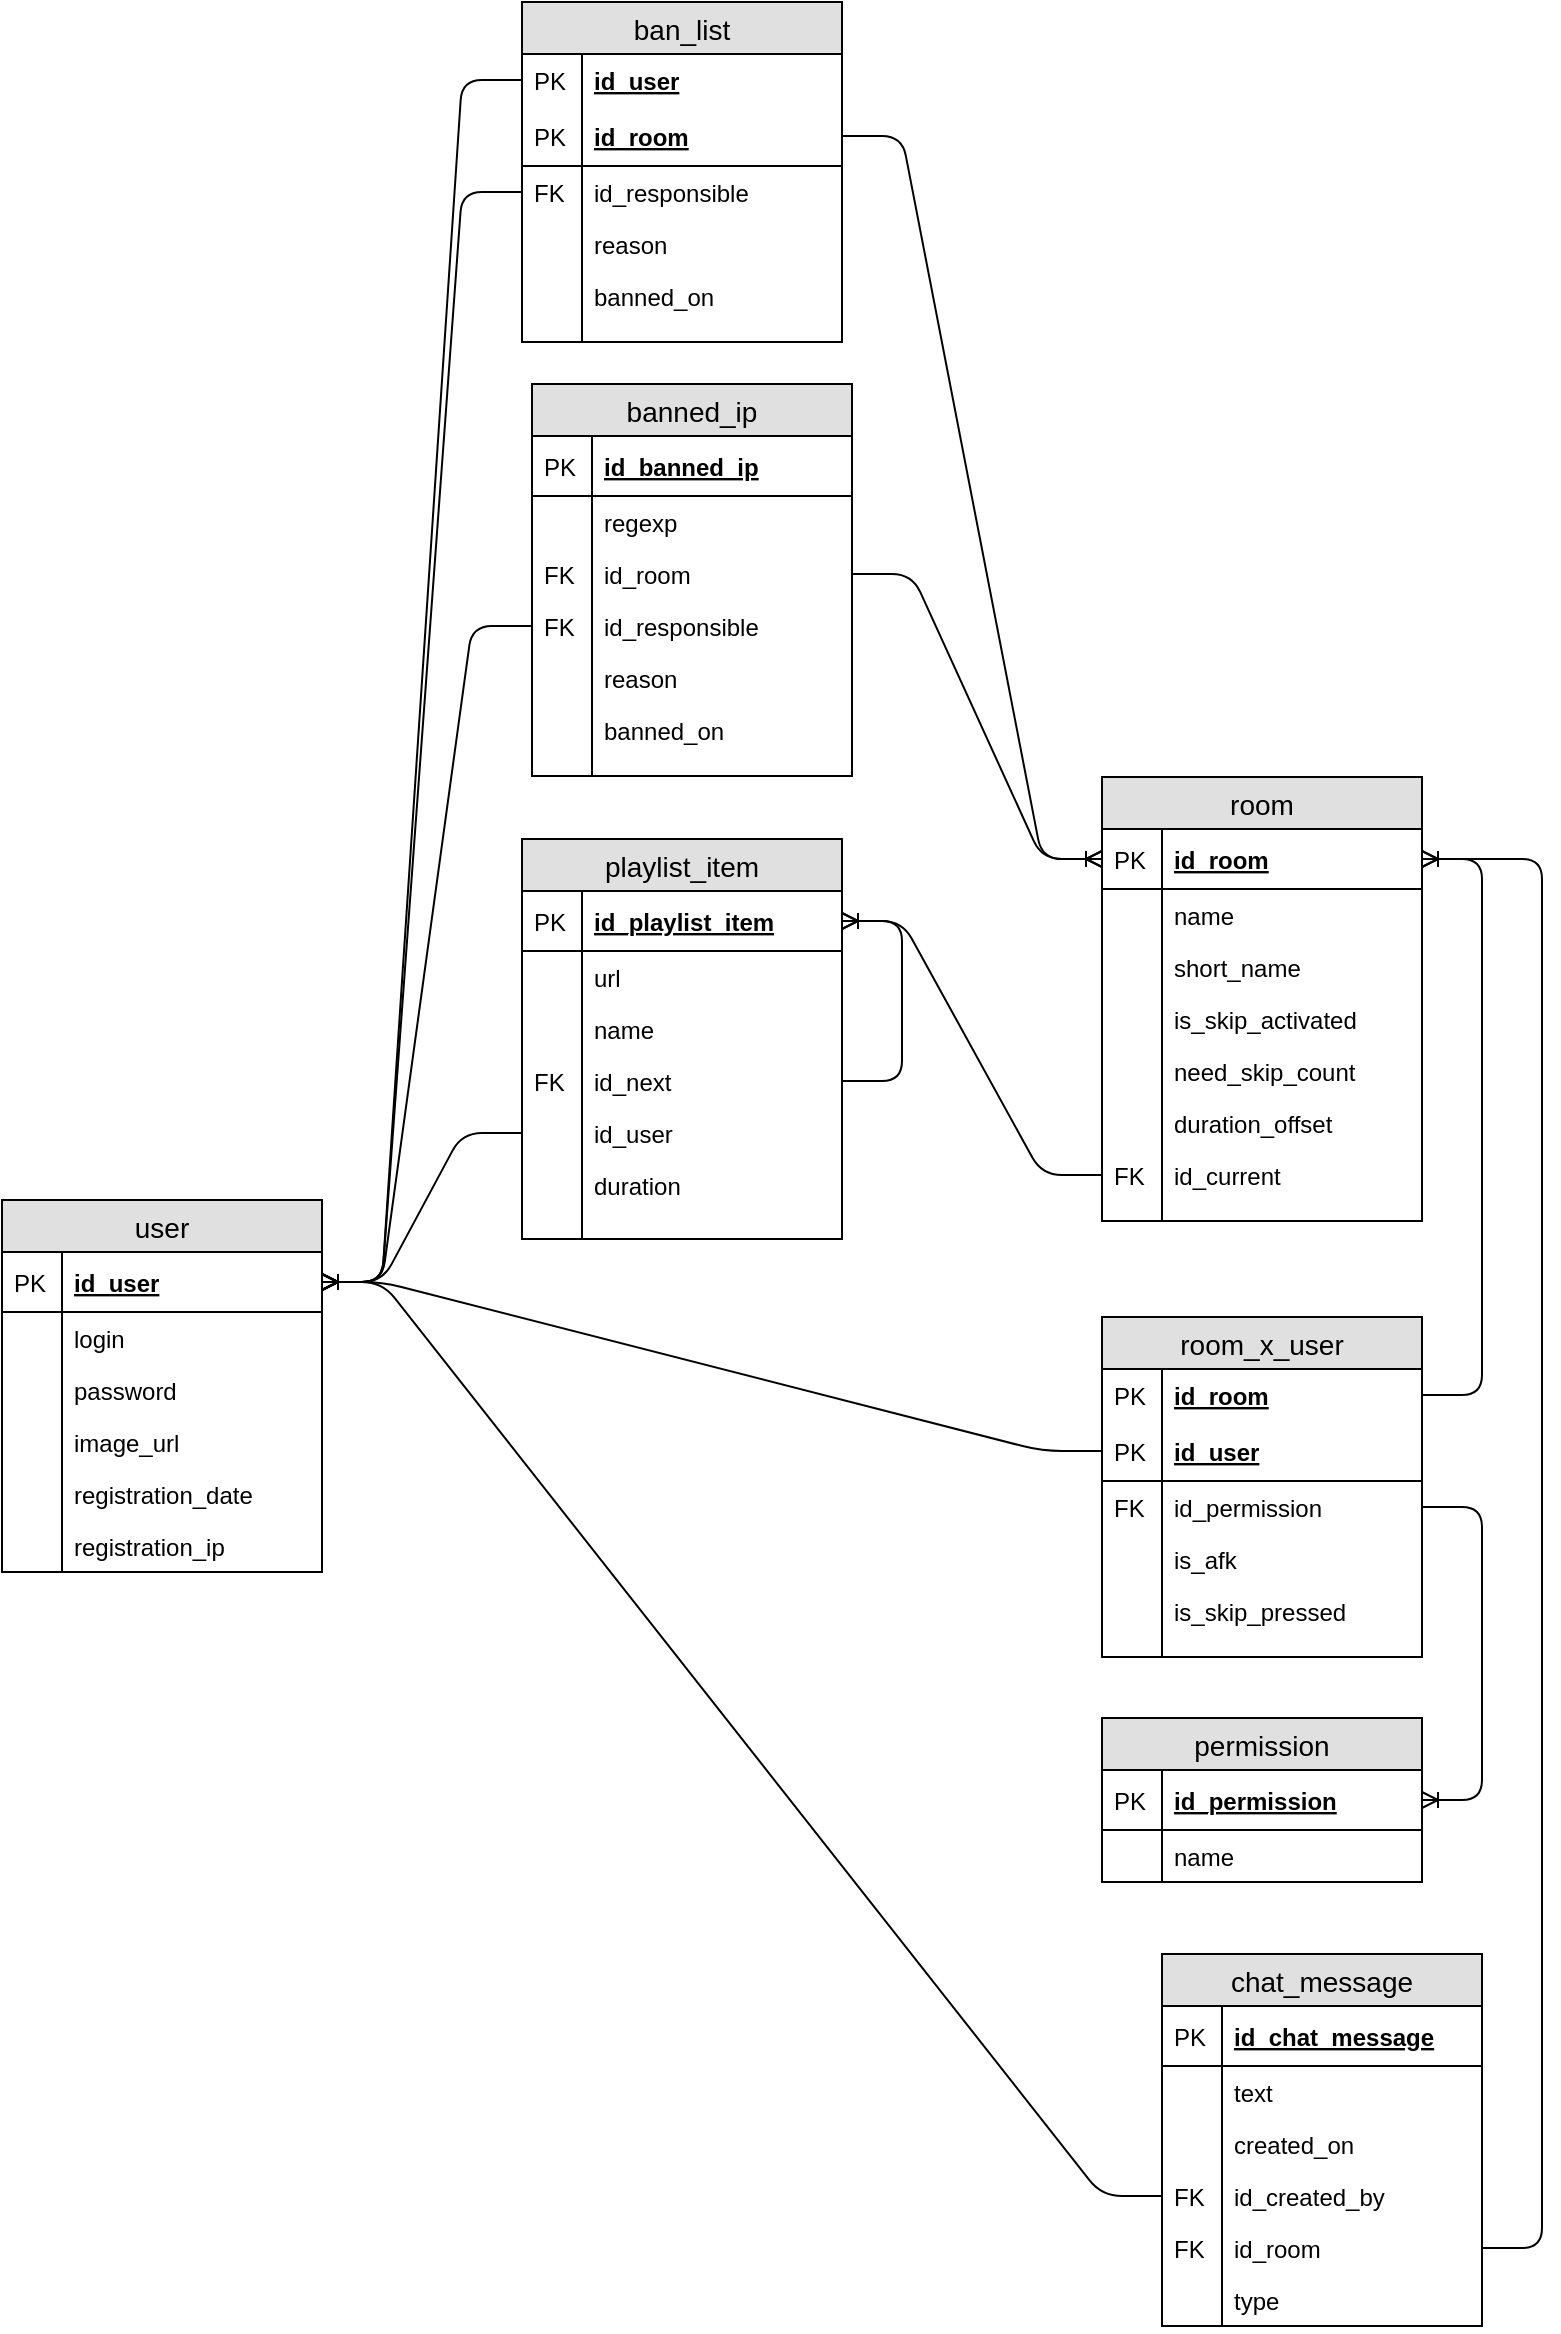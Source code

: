 <mxfile version="12.0.3" type="device" pages="1"><diagram name="Page-1" id="e56a1550-8fbb-45ad-956c-1786394a9013"><mxGraphModel dx="1408" dy="1668" grid="1" gridSize="10" guides="1" tooltips="1" connect="1" arrows="1" fold="1" page="1" pageScale="1" pageWidth="1100" pageHeight="850" background="#ffffff" math="0" shadow="0"><root><mxCell id="0"/><mxCell id="1" parent="0"/><mxCell id="665Sx3Vyiy3ZTeNxXpwn-17" value="user" style="swimlane;fontStyle=0;childLayout=stackLayout;horizontal=1;startSize=26;fillColor=#e0e0e0;horizontalStack=0;resizeParent=1;resizeParentMax=0;resizeLast=0;collapsible=1;marginBottom=0;swimlaneFillColor=#ffffff;align=center;fontSize=14;" vertex="1" parent="1"><mxGeometry x="290" y="263" width="160" height="186" as="geometry"/></mxCell><mxCell id="665Sx3Vyiy3ZTeNxXpwn-18" value="id_user" style="shape=partialRectangle;top=0;left=0;right=0;bottom=1;align=left;verticalAlign=middle;fillColor=none;spacingLeft=34;spacingRight=4;overflow=hidden;rotatable=0;points=[[0,0.5],[1,0.5]];portConstraint=eastwest;dropTarget=0;fontStyle=5;fontSize=12;" vertex="1" parent="665Sx3Vyiy3ZTeNxXpwn-17"><mxGeometry y="26" width="160" height="30" as="geometry"/></mxCell><mxCell id="665Sx3Vyiy3ZTeNxXpwn-19" value="PK" style="shape=partialRectangle;top=0;left=0;bottom=0;fillColor=none;align=left;verticalAlign=middle;spacingLeft=4;spacingRight=4;overflow=hidden;rotatable=0;points=[];portConstraint=eastwest;part=1;fontSize=12;" vertex="1" connectable="0" parent="665Sx3Vyiy3ZTeNxXpwn-18"><mxGeometry width="30" height="30" as="geometry"/></mxCell><mxCell id="665Sx3Vyiy3ZTeNxXpwn-20" value="login" style="shape=partialRectangle;top=0;left=0;right=0;bottom=0;align=left;verticalAlign=top;fillColor=none;spacingLeft=34;spacingRight=4;overflow=hidden;rotatable=0;points=[[0,0.5],[1,0.5]];portConstraint=eastwest;dropTarget=0;fontSize=12;" vertex="1" parent="665Sx3Vyiy3ZTeNxXpwn-17"><mxGeometry y="56" width="160" height="26" as="geometry"/></mxCell><mxCell id="665Sx3Vyiy3ZTeNxXpwn-21" value="" style="shape=partialRectangle;top=0;left=0;bottom=0;fillColor=none;align=left;verticalAlign=top;spacingLeft=4;spacingRight=4;overflow=hidden;rotatable=0;points=[];portConstraint=eastwest;part=1;fontSize=12;" vertex="1" connectable="0" parent="665Sx3Vyiy3ZTeNxXpwn-20"><mxGeometry width="30" height="26" as="geometry"/></mxCell><mxCell id="665Sx3Vyiy3ZTeNxXpwn-22" value="password" style="shape=partialRectangle;top=0;left=0;right=0;bottom=0;align=left;verticalAlign=top;fillColor=none;spacingLeft=34;spacingRight=4;overflow=hidden;rotatable=0;points=[[0,0.5],[1,0.5]];portConstraint=eastwest;dropTarget=0;fontSize=12;" vertex="1" parent="665Sx3Vyiy3ZTeNxXpwn-17"><mxGeometry y="82" width="160" height="26" as="geometry"/></mxCell><mxCell id="665Sx3Vyiy3ZTeNxXpwn-23" value="" style="shape=partialRectangle;top=0;left=0;bottom=0;fillColor=none;align=left;verticalAlign=top;spacingLeft=4;spacingRight=4;overflow=hidden;rotatable=0;points=[];portConstraint=eastwest;part=1;fontSize=12;" vertex="1" connectable="0" parent="665Sx3Vyiy3ZTeNxXpwn-22"><mxGeometry width="30" height="26" as="geometry"/></mxCell><mxCell id="665Sx3Vyiy3ZTeNxXpwn-24" value="image_url" style="shape=partialRectangle;top=0;left=0;right=0;bottom=0;align=left;verticalAlign=top;fillColor=none;spacingLeft=34;spacingRight=4;overflow=hidden;rotatable=0;points=[[0,0.5],[1,0.5]];portConstraint=eastwest;dropTarget=0;fontSize=12;" vertex="1" parent="665Sx3Vyiy3ZTeNxXpwn-17"><mxGeometry y="108" width="160" height="26" as="geometry"/></mxCell><mxCell id="665Sx3Vyiy3ZTeNxXpwn-25" value="" style="shape=partialRectangle;top=0;left=0;bottom=0;fillColor=none;align=left;verticalAlign=top;spacingLeft=4;spacingRight=4;overflow=hidden;rotatable=0;points=[];portConstraint=eastwest;part=1;fontSize=12;" vertex="1" connectable="0" parent="665Sx3Vyiy3ZTeNxXpwn-24"><mxGeometry width="30" height="26" as="geometry"/></mxCell><mxCell id="665Sx3Vyiy3ZTeNxXpwn-26" value="registration_date" style="shape=partialRectangle;top=0;left=0;right=0;bottom=0;align=left;verticalAlign=top;fillColor=none;spacingLeft=34;spacingRight=4;overflow=hidden;rotatable=0;points=[[0,0.5],[1,0.5]];portConstraint=eastwest;dropTarget=0;fontSize=12;" vertex="1" parent="665Sx3Vyiy3ZTeNxXpwn-17"><mxGeometry y="134" width="160" height="26" as="geometry"/></mxCell><mxCell id="665Sx3Vyiy3ZTeNxXpwn-27" value="" style="shape=partialRectangle;top=0;left=0;bottom=0;fillColor=none;align=left;verticalAlign=top;spacingLeft=4;spacingRight=4;overflow=hidden;rotatable=0;points=[];portConstraint=eastwest;part=1;fontSize=12;" vertex="1" connectable="0" parent="665Sx3Vyiy3ZTeNxXpwn-26"><mxGeometry width="30" height="26" as="geometry"/></mxCell><mxCell id="665Sx3Vyiy3ZTeNxXpwn-39" value="registration_ip" style="shape=partialRectangle;top=0;left=0;right=0;bottom=0;align=left;verticalAlign=top;fillColor=none;spacingLeft=34;spacingRight=4;overflow=hidden;rotatable=0;points=[[0,0.5],[1,0.5]];portConstraint=eastwest;dropTarget=0;fontSize=12;" vertex="1" parent="665Sx3Vyiy3ZTeNxXpwn-17"><mxGeometry y="160" width="160" height="26" as="geometry"/></mxCell><mxCell id="665Sx3Vyiy3ZTeNxXpwn-40" value="" style="shape=partialRectangle;top=0;left=0;bottom=0;fillColor=none;align=left;verticalAlign=top;spacingLeft=4;spacingRight=4;overflow=hidden;rotatable=0;points=[];portConstraint=eastwest;part=1;fontSize=12;" vertex="1" connectable="0" parent="665Sx3Vyiy3ZTeNxXpwn-39"><mxGeometry width="30" height="26" as="geometry"/></mxCell><mxCell id="665Sx3Vyiy3ZTeNxXpwn-28" value="permission" style="swimlane;fontStyle=0;childLayout=stackLayout;horizontal=1;startSize=26;fillColor=#e0e0e0;horizontalStack=0;resizeParent=1;resizeParentMax=0;resizeLast=0;collapsible=1;marginBottom=0;swimlaneFillColor=#ffffff;align=center;fontSize=14;" vertex="1" parent="1"><mxGeometry x="840" y="522" width="160" height="82" as="geometry"/></mxCell><mxCell id="665Sx3Vyiy3ZTeNxXpwn-29" value="id_permission" style="shape=partialRectangle;top=0;left=0;right=0;bottom=1;align=left;verticalAlign=middle;fillColor=none;spacingLeft=34;spacingRight=4;overflow=hidden;rotatable=0;points=[[0,0.5],[1,0.5]];portConstraint=eastwest;dropTarget=0;fontStyle=5;fontSize=12;" vertex="1" parent="665Sx3Vyiy3ZTeNxXpwn-28"><mxGeometry y="26" width="160" height="30" as="geometry"/></mxCell><mxCell id="665Sx3Vyiy3ZTeNxXpwn-30" value="PK" style="shape=partialRectangle;top=0;left=0;bottom=0;fillColor=none;align=left;verticalAlign=middle;spacingLeft=4;spacingRight=4;overflow=hidden;rotatable=0;points=[];portConstraint=eastwest;part=1;fontSize=12;" vertex="1" connectable="0" parent="665Sx3Vyiy3ZTeNxXpwn-29"><mxGeometry width="30" height="30" as="geometry"/></mxCell><mxCell id="665Sx3Vyiy3ZTeNxXpwn-31" value="name" style="shape=partialRectangle;top=0;left=0;right=0;bottom=0;align=left;verticalAlign=top;fillColor=none;spacingLeft=34;spacingRight=4;overflow=hidden;rotatable=0;points=[[0,0.5],[1,0.5]];portConstraint=eastwest;dropTarget=0;fontSize=12;" vertex="1" parent="665Sx3Vyiy3ZTeNxXpwn-28"><mxGeometry y="56" width="160" height="26" as="geometry"/></mxCell><mxCell id="665Sx3Vyiy3ZTeNxXpwn-32" value="" style="shape=partialRectangle;top=0;left=0;bottom=0;fillColor=none;align=left;verticalAlign=top;spacingLeft=4;spacingRight=4;overflow=hidden;rotatable=0;points=[];portConstraint=eastwest;part=1;fontSize=12;" vertex="1" connectable="0" parent="665Sx3Vyiy3ZTeNxXpwn-31"><mxGeometry width="30" height="26" as="geometry"/></mxCell><mxCell id="665Sx3Vyiy3ZTeNxXpwn-44" value="room" style="swimlane;fontStyle=0;childLayout=stackLayout;horizontal=1;startSize=26;fillColor=#e0e0e0;horizontalStack=0;resizeParent=1;resizeParentMax=0;resizeLast=0;collapsible=1;marginBottom=0;swimlaneFillColor=#ffffff;align=center;fontSize=14;" vertex="1" parent="1"><mxGeometry x="840" y="51.5" width="160" height="222" as="geometry"/></mxCell><mxCell id="665Sx3Vyiy3ZTeNxXpwn-45" value="id_room" style="shape=partialRectangle;top=0;left=0;right=0;bottom=1;align=left;verticalAlign=middle;fillColor=none;spacingLeft=34;spacingRight=4;overflow=hidden;rotatable=0;points=[[0,0.5],[1,0.5]];portConstraint=eastwest;dropTarget=0;fontStyle=5;fontSize=12;" vertex="1" parent="665Sx3Vyiy3ZTeNxXpwn-44"><mxGeometry y="26" width="160" height="30" as="geometry"/></mxCell><mxCell id="665Sx3Vyiy3ZTeNxXpwn-46" value="PK" style="shape=partialRectangle;top=0;left=0;bottom=0;fillColor=none;align=left;verticalAlign=middle;spacingLeft=4;spacingRight=4;overflow=hidden;rotatable=0;points=[];portConstraint=eastwest;part=1;fontSize=12;" vertex="1" connectable="0" parent="665Sx3Vyiy3ZTeNxXpwn-45"><mxGeometry width="30" height="30" as="geometry"/></mxCell><mxCell id="665Sx3Vyiy3ZTeNxXpwn-47" value="name" style="shape=partialRectangle;top=0;left=0;right=0;bottom=0;align=left;verticalAlign=top;fillColor=none;spacingLeft=34;spacingRight=4;overflow=hidden;rotatable=0;points=[[0,0.5],[1,0.5]];portConstraint=eastwest;dropTarget=0;fontSize=12;" vertex="1" parent="665Sx3Vyiy3ZTeNxXpwn-44"><mxGeometry y="56" width="160" height="26" as="geometry"/></mxCell><mxCell id="665Sx3Vyiy3ZTeNxXpwn-48" value="" style="shape=partialRectangle;top=0;left=0;bottom=0;fillColor=none;align=left;verticalAlign=top;spacingLeft=4;spacingRight=4;overflow=hidden;rotatable=0;points=[];portConstraint=eastwest;part=1;fontSize=12;" vertex="1" connectable="0" parent="665Sx3Vyiy3ZTeNxXpwn-47"><mxGeometry width="30" height="26" as="geometry"/></mxCell><mxCell id="665Sx3Vyiy3ZTeNxXpwn-49" value="short_name" style="shape=partialRectangle;top=0;left=0;right=0;bottom=0;align=left;verticalAlign=top;fillColor=none;spacingLeft=34;spacingRight=4;overflow=hidden;rotatable=0;points=[[0,0.5],[1,0.5]];portConstraint=eastwest;dropTarget=0;fontSize=12;" vertex="1" parent="665Sx3Vyiy3ZTeNxXpwn-44"><mxGeometry y="82" width="160" height="26" as="geometry"/></mxCell><mxCell id="665Sx3Vyiy3ZTeNxXpwn-50" value="" style="shape=partialRectangle;top=0;left=0;bottom=0;fillColor=none;align=left;verticalAlign=top;spacingLeft=4;spacingRight=4;overflow=hidden;rotatable=0;points=[];portConstraint=eastwest;part=1;fontSize=12;" vertex="1" connectable="0" parent="665Sx3Vyiy3ZTeNxXpwn-49"><mxGeometry width="30" height="26" as="geometry"/></mxCell><mxCell id="665Sx3Vyiy3ZTeNxXpwn-51" value="is_skip_activated" style="shape=partialRectangle;top=0;left=0;right=0;bottom=0;align=left;verticalAlign=top;fillColor=none;spacingLeft=34;spacingRight=4;overflow=hidden;rotatable=0;points=[[0,0.5],[1,0.5]];portConstraint=eastwest;dropTarget=0;fontSize=12;" vertex="1" parent="665Sx3Vyiy3ZTeNxXpwn-44"><mxGeometry y="108" width="160" height="26" as="geometry"/></mxCell><mxCell id="665Sx3Vyiy3ZTeNxXpwn-52" value="" style="shape=partialRectangle;top=0;left=0;bottom=0;fillColor=none;align=left;verticalAlign=top;spacingLeft=4;spacingRight=4;overflow=hidden;rotatable=0;points=[];portConstraint=eastwest;part=1;fontSize=12;" vertex="1" connectable="0" parent="665Sx3Vyiy3ZTeNxXpwn-51"><mxGeometry width="30" height="26" as="geometry"/></mxCell><mxCell id="665Sx3Vyiy3ZTeNxXpwn-68" value="need_skip_count" style="shape=partialRectangle;top=0;left=0;right=0;bottom=0;align=left;verticalAlign=top;fillColor=none;spacingLeft=34;spacingRight=4;overflow=hidden;rotatable=0;points=[[0,0.5],[1,0.5]];portConstraint=eastwest;dropTarget=0;fontSize=12;" vertex="1" parent="665Sx3Vyiy3ZTeNxXpwn-44"><mxGeometry y="134" width="160" height="26" as="geometry"/></mxCell><mxCell id="665Sx3Vyiy3ZTeNxXpwn-69" value="" style="shape=partialRectangle;top=0;left=0;bottom=0;fillColor=none;align=left;verticalAlign=top;spacingLeft=4;spacingRight=4;overflow=hidden;rotatable=0;points=[];portConstraint=eastwest;part=1;fontSize=12;" vertex="1" connectable="0" parent="665Sx3Vyiy3ZTeNxXpwn-68"><mxGeometry width="30" height="26" as="geometry"/></mxCell><mxCell id="665Sx3Vyiy3ZTeNxXpwn-76" value="duration_offset" style="shape=partialRectangle;top=0;left=0;right=0;bottom=0;align=left;verticalAlign=top;fillColor=none;spacingLeft=34;spacingRight=4;overflow=hidden;rotatable=0;points=[[0,0.5],[1,0.5]];portConstraint=eastwest;dropTarget=0;fontSize=12;" vertex="1" parent="665Sx3Vyiy3ZTeNxXpwn-44"><mxGeometry y="160" width="160" height="26" as="geometry"/></mxCell><mxCell id="665Sx3Vyiy3ZTeNxXpwn-77" value="" style="shape=partialRectangle;top=0;left=0;bottom=0;fillColor=none;align=left;verticalAlign=top;spacingLeft=4;spacingRight=4;overflow=hidden;rotatable=0;points=[];portConstraint=eastwest;part=1;fontSize=12;" vertex="1" connectable="0" parent="665Sx3Vyiy3ZTeNxXpwn-76"><mxGeometry width="30" height="26" as="geometry"/></mxCell><mxCell id="665Sx3Vyiy3ZTeNxXpwn-71" value="id_current" style="shape=partialRectangle;top=0;left=0;right=0;bottom=0;align=left;verticalAlign=top;fillColor=none;spacingLeft=34;spacingRight=4;overflow=hidden;rotatable=0;points=[[0,0.5],[1,0.5]];portConstraint=eastwest;dropTarget=0;fontSize=12;" vertex="1" parent="665Sx3Vyiy3ZTeNxXpwn-44"><mxGeometry y="186" width="160" height="26" as="geometry"/></mxCell><mxCell id="665Sx3Vyiy3ZTeNxXpwn-72" value="FK" style="shape=partialRectangle;top=0;left=0;bottom=0;fillColor=none;align=left;verticalAlign=top;spacingLeft=4;spacingRight=4;overflow=hidden;rotatable=0;points=[];portConstraint=eastwest;part=1;fontSize=12;" vertex="1" connectable="0" parent="665Sx3Vyiy3ZTeNxXpwn-71"><mxGeometry width="30" height="26" as="geometry"/></mxCell><mxCell id="665Sx3Vyiy3ZTeNxXpwn-53" value="" style="shape=partialRectangle;top=0;left=0;right=0;bottom=0;align=left;verticalAlign=top;fillColor=none;spacingLeft=34;spacingRight=4;overflow=hidden;rotatable=0;points=[[0,0.5],[1,0.5]];portConstraint=eastwest;dropTarget=0;fontSize=12;" vertex="1" parent="665Sx3Vyiy3ZTeNxXpwn-44"><mxGeometry y="212" width="160" height="10" as="geometry"/></mxCell><mxCell id="665Sx3Vyiy3ZTeNxXpwn-54" value="" style="shape=partialRectangle;top=0;left=0;bottom=0;fillColor=none;align=left;verticalAlign=top;spacingLeft=4;spacingRight=4;overflow=hidden;rotatable=0;points=[];portConstraint=eastwest;part=1;fontSize=12;" vertex="1" connectable="0" parent="665Sx3Vyiy3ZTeNxXpwn-53"><mxGeometry width="30" height="10" as="geometry"/></mxCell><mxCell id="665Sx3Vyiy3ZTeNxXpwn-55" value="playlist_item" style="swimlane;fontStyle=0;childLayout=stackLayout;horizontal=1;startSize=26;fillColor=#e0e0e0;horizontalStack=0;resizeParent=1;resizeParentMax=0;resizeLast=0;collapsible=1;marginBottom=0;swimlaneFillColor=#ffffff;align=center;fontSize=14;" vertex="1" parent="1"><mxGeometry x="550" y="82.5" width="160" height="200" as="geometry"/></mxCell><mxCell id="665Sx3Vyiy3ZTeNxXpwn-56" value="id_playlist_item" style="shape=partialRectangle;top=0;left=0;right=0;bottom=1;align=left;verticalAlign=middle;fillColor=none;spacingLeft=34;spacingRight=4;overflow=hidden;rotatable=0;points=[[0,0.5],[1,0.5]];portConstraint=eastwest;dropTarget=0;fontStyle=5;fontSize=12;" vertex="1" parent="665Sx3Vyiy3ZTeNxXpwn-55"><mxGeometry y="26" width="160" height="30" as="geometry"/></mxCell><mxCell id="665Sx3Vyiy3ZTeNxXpwn-57" value="PK" style="shape=partialRectangle;top=0;left=0;bottom=0;fillColor=none;align=left;verticalAlign=middle;spacingLeft=4;spacingRight=4;overflow=hidden;rotatable=0;points=[];portConstraint=eastwest;part=1;fontSize=12;" vertex="1" connectable="0" parent="665Sx3Vyiy3ZTeNxXpwn-56"><mxGeometry width="30" height="30" as="geometry"/></mxCell><mxCell id="665Sx3Vyiy3ZTeNxXpwn-60" value="url" style="shape=partialRectangle;top=0;left=0;right=0;bottom=0;align=left;verticalAlign=top;fillColor=none;spacingLeft=34;spacingRight=4;overflow=hidden;rotatable=0;points=[[0,0.5],[1,0.5]];portConstraint=eastwest;dropTarget=0;fontSize=12;" vertex="1" parent="665Sx3Vyiy3ZTeNxXpwn-55"><mxGeometry y="56" width="160" height="26" as="geometry"/></mxCell><mxCell id="665Sx3Vyiy3ZTeNxXpwn-61" value="" style="shape=partialRectangle;top=0;left=0;bottom=0;fillColor=none;align=left;verticalAlign=top;spacingLeft=4;spacingRight=4;overflow=hidden;rotatable=0;points=[];portConstraint=eastwest;part=1;fontSize=12;" vertex="1" connectable="0" parent="665Sx3Vyiy3ZTeNxXpwn-60"><mxGeometry width="30" height="26" as="geometry"/></mxCell><mxCell id="665Sx3Vyiy3ZTeNxXpwn-58" value="name" style="shape=partialRectangle;top=0;left=0;right=0;bottom=0;align=left;verticalAlign=top;fillColor=none;spacingLeft=34;spacingRight=4;overflow=hidden;rotatable=0;points=[[0,0.5],[1,0.5]];portConstraint=eastwest;dropTarget=0;fontSize=12;" vertex="1" parent="665Sx3Vyiy3ZTeNxXpwn-55"><mxGeometry y="82" width="160" height="26" as="geometry"/></mxCell><mxCell id="665Sx3Vyiy3ZTeNxXpwn-59" value="" style="shape=partialRectangle;top=0;left=0;bottom=0;fillColor=none;align=left;verticalAlign=top;spacingLeft=4;spacingRight=4;overflow=hidden;rotatable=0;points=[];portConstraint=eastwest;part=1;fontSize=12;" vertex="1" connectable="0" parent="665Sx3Vyiy3ZTeNxXpwn-58"><mxGeometry width="30" height="26" as="geometry"/></mxCell><mxCell id="665Sx3Vyiy3ZTeNxXpwn-62" value="id_next" style="shape=partialRectangle;top=0;left=0;right=0;bottom=0;align=left;verticalAlign=top;fillColor=none;spacingLeft=34;spacingRight=4;overflow=hidden;rotatable=0;points=[[0,0.5],[1,0.5]];portConstraint=eastwest;dropTarget=0;fontSize=12;" vertex="1" parent="665Sx3Vyiy3ZTeNxXpwn-55"><mxGeometry y="108" width="160" height="26" as="geometry"/></mxCell><mxCell id="665Sx3Vyiy3ZTeNxXpwn-63" value="FK" style="shape=partialRectangle;top=0;left=0;bottom=0;fillColor=none;align=left;verticalAlign=top;spacingLeft=4;spacingRight=4;overflow=hidden;rotatable=0;points=[];portConstraint=eastwest;part=1;fontSize=12;" vertex="1" connectable="0" parent="665Sx3Vyiy3ZTeNxXpwn-62"><mxGeometry width="30" height="26" as="geometry"/></mxCell><mxCell id="665Sx3Vyiy3ZTeNxXpwn-107" value="id_user" style="shape=partialRectangle;top=0;left=0;right=0;bottom=0;align=left;verticalAlign=top;fillColor=none;spacingLeft=34;spacingRight=4;overflow=hidden;rotatable=0;points=[[0,0.5],[1,0.5]];portConstraint=eastwest;dropTarget=0;fontSize=12;" vertex="1" parent="665Sx3Vyiy3ZTeNxXpwn-55"><mxGeometry y="134" width="160" height="26" as="geometry"/></mxCell><mxCell id="665Sx3Vyiy3ZTeNxXpwn-108" value="" style="shape=partialRectangle;top=0;left=0;bottom=0;fillColor=none;align=left;verticalAlign=top;spacingLeft=4;spacingRight=4;overflow=hidden;rotatable=0;points=[];portConstraint=eastwest;part=1;fontSize=12;" vertex="1" connectable="0" parent="665Sx3Vyiy3ZTeNxXpwn-107"><mxGeometry width="30" height="26" as="geometry"/></mxCell><mxCell id="665Sx3Vyiy3ZTeNxXpwn-74" value="duration" style="shape=partialRectangle;top=0;left=0;right=0;bottom=0;align=left;verticalAlign=top;fillColor=none;spacingLeft=34;spacingRight=4;overflow=hidden;rotatable=0;points=[[0,0.5],[1,0.5]];portConstraint=eastwest;dropTarget=0;fontSize=12;" vertex="1" parent="665Sx3Vyiy3ZTeNxXpwn-55"><mxGeometry y="160" width="160" height="30" as="geometry"/></mxCell><mxCell id="665Sx3Vyiy3ZTeNxXpwn-75" value="" style="shape=partialRectangle;top=0;left=0;bottom=0;fillColor=none;align=left;verticalAlign=top;spacingLeft=4;spacingRight=4;overflow=hidden;rotatable=0;points=[];portConstraint=eastwest;part=1;fontSize=12;" vertex="1" connectable="0" parent="665Sx3Vyiy3ZTeNxXpwn-74"><mxGeometry width="30" height="30" as="geometry"/></mxCell><mxCell id="665Sx3Vyiy3ZTeNxXpwn-64" value="" style="shape=partialRectangle;top=0;left=0;right=0;bottom=0;align=left;verticalAlign=top;fillColor=none;spacingLeft=34;spacingRight=4;overflow=hidden;rotatable=0;points=[[0,0.5],[1,0.5]];portConstraint=eastwest;dropTarget=0;fontSize=12;" vertex="1" parent="665Sx3Vyiy3ZTeNxXpwn-55"><mxGeometry y="190" width="160" height="10" as="geometry"/></mxCell><mxCell id="665Sx3Vyiy3ZTeNxXpwn-65" value="" style="shape=partialRectangle;top=0;left=0;bottom=0;fillColor=none;align=left;verticalAlign=top;spacingLeft=4;spacingRight=4;overflow=hidden;rotatable=0;points=[];portConstraint=eastwest;part=1;fontSize=12;" vertex="1" connectable="0" parent="665Sx3Vyiy3ZTeNxXpwn-64"><mxGeometry width="30" height="10" as="geometry"/></mxCell><mxCell id="665Sx3Vyiy3ZTeNxXpwn-70" value="" style="edgeStyle=entityRelationEdgeStyle;fontSize=12;html=1;endArrow=ERoneToMany;" edge="1" parent="665Sx3Vyiy3ZTeNxXpwn-55" source="665Sx3Vyiy3ZTeNxXpwn-62" target="665Sx3Vyiy3ZTeNxXpwn-56"><mxGeometry width="100" height="100" relative="1" as="geometry"><mxPoint x="-30" y="261" as="sourcePoint"/><mxPoint x="70" y="161" as="targetPoint"/></mxGeometry></mxCell><mxCell id="665Sx3Vyiy3ZTeNxXpwn-73" value="" style="edgeStyle=entityRelationEdgeStyle;fontSize=12;html=1;endArrow=ERoneToMany;" edge="1" parent="1" source="665Sx3Vyiy3ZTeNxXpwn-71" target="665Sx3Vyiy3ZTeNxXpwn-56"><mxGeometry width="100" height="100" relative="1" as="geometry"><mxPoint x="20" y="630" as="sourcePoint"/><mxPoint x="120" y="530" as="targetPoint"/></mxGeometry></mxCell><mxCell id="665Sx3Vyiy3ZTeNxXpwn-78" value="room_x_user" style="swimlane;fontStyle=0;childLayout=stackLayout;horizontal=1;startSize=26;fillColor=#e0e0e0;horizontalStack=0;resizeParent=1;resizeParentMax=0;resizeLast=0;collapsible=1;marginBottom=0;swimlaneFillColor=#ffffff;align=center;fontSize=14;" vertex="1" parent="1"><mxGeometry x="840" y="321.5" width="160" height="170" as="geometry"/></mxCell><mxCell id="665Sx3Vyiy3ZTeNxXpwn-89" value="id_room" style="shape=partialRectangle;top=0;left=0;right=0;bottom=0;align=left;verticalAlign=top;fillColor=none;spacingLeft=34;spacingRight=4;overflow=hidden;rotatable=0;points=[[0,0.5],[1,0.5]];portConstraint=eastwest;dropTarget=0;fontSize=12;fontStyle=5" vertex="1" parent="665Sx3Vyiy3ZTeNxXpwn-78"><mxGeometry y="26" width="160" height="26" as="geometry"/></mxCell><mxCell id="665Sx3Vyiy3ZTeNxXpwn-90" value="PK" style="shape=partialRectangle;top=0;left=0;bottom=0;fillColor=none;align=left;verticalAlign=top;spacingLeft=4;spacingRight=4;overflow=hidden;rotatable=0;points=[];portConstraint=eastwest;part=1;fontSize=12;" vertex="1" connectable="0" parent="665Sx3Vyiy3ZTeNxXpwn-89"><mxGeometry width="30" height="26" as="geometry"/></mxCell><mxCell id="665Sx3Vyiy3ZTeNxXpwn-79" value="id_user" style="shape=partialRectangle;top=0;left=0;right=0;bottom=1;align=left;verticalAlign=middle;fillColor=none;spacingLeft=34;spacingRight=4;overflow=hidden;rotatable=0;points=[[0,0.5],[1,0.5]];portConstraint=eastwest;dropTarget=0;fontStyle=5;fontSize=12;" vertex="1" parent="665Sx3Vyiy3ZTeNxXpwn-78"><mxGeometry y="52" width="160" height="30" as="geometry"/></mxCell><mxCell id="665Sx3Vyiy3ZTeNxXpwn-80" value="PK" style="shape=partialRectangle;top=0;left=0;bottom=0;fillColor=none;align=left;verticalAlign=middle;spacingLeft=4;spacingRight=4;overflow=hidden;rotatable=0;points=[];portConstraint=eastwest;part=1;fontSize=12;" vertex="1" connectable="0" parent="665Sx3Vyiy3ZTeNxXpwn-79"><mxGeometry width="30" height="30" as="geometry"/></mxCell><mxCell id="665Sx3Vyiy3ZTeNxXpwn-81" value="id_permission" style="shape=partialRectangle;top=0;left=0;right=0;bottom=0;align=left;verticalAlign=top;fillColor=none;spacingLeft=34;spacingRight=4;overflow=hidden;rotatable=0;points=[[0,0.5],[1,0.5]];portConstraint=eastwest;dropTarget=0;fontSize=12;" vertex="1" parent="665Sx3Vyiy3ZTeNxXpwn-78"><mxGeometry y="82" width="160" height="26" as="geometry"/></mxCell><mxCell id="665Sx3Vyiy3ZTeNxXpwn-82" value="FK" style="shape=partialRectangle;top=0;left=0;bottom=0;fillColor=none;align=left;verticalAlign=top;spacingLeft=4;spacingRight=4;overflow=hidden;rotatable=0;points=[];portConstraint=eastwest;part=1;fontSize=12;" vertex="1" connectable="0" parent="665Sx3Vyiy3ZTeNxXpwn-81"><mxGeometry width="30" height="26" as="geometry"/></mxCell><mxCell id="665Sx3Vyiy3ZTeNxXpwn-83" value="is_afk" style="shape=partialRectangle;top=0;left=0;right=0;bottom=0;align=left;verticalAlign=top;fillColor=none;spacingLeft=34;spacingRight=4;overflow=hidden;rotatable=0;points=[[0,0.5],[1,0.5]];portConstraint=eastwest;dropTarget=0;fontSize=12;" vertex="1" parent="665Sx3Vyiy3ZTeNxXpwn-78"><mxGeometry y="108" width="160" height="26" as="geometry"/></mxCell><mxCell id="665Sx3Vyiy3ZTeNxXpwn-84" value="" style="shape=partialRectangle;top=0;left=0;bottom=0;fillColor=none;align=left;verticalAlign=top;spacingLeft=4;spacingRight=4;overflow=hidden;rotatable=0;points=[];portConstraint=eastwest;part=1;fontSize=12;" vertex="1" connectable="0" parent="665Sx3Vyiy3ZTeNxXpwn-83"><mxGeometry width="30" height="26" as="geometry"/></mxCell><mxCell id="665Sx3Vyiy3ZTeNxXpwn-85" value="is_skip_pressed" style="shape=partialRectangle;top=0;left=0;right=0;bottom=0;align=left;verticalAlign=top;fillColor=none;spacingLeft=34;spacingRight=4;overflow=hidden;rotatable=0;points=[[0,0.5],[1,0.5]];portConstraint=eastwest;dropTarget=0;fontSize=12;" vertex="1" parent="665Sx3Vyiy3ZTeNxXpwn-78"><mxGeometry y="134" width="160" height="26" as="geometry"/></mxCell><mxCell id="665Sx3Vyiy3ZTeNxXpwn-86" value="" style="shape=partialRectangle;top=0;left=0;bottom=0;fillColor=none;align=left;verticalAlign=top;spacingLeft=4;spacingRight=4;overflow=hidden;rotatable=0;points=[];portConstraint=eastwest;part=1;fontSize=12;" vertex="1" connectable="0" parent="665Sx3Vyiy3ZTeNxXpwn-85"><mxGeometry width="30" height="26" as="geometry"/></mxCell><mxCell id="665Sx3Vyiy3ZTeNxXpwn-87" value="" style="shape=partialRectangle;top=0;left=0;right=0;bottom=0;align=left;verticalAlign=top;fillColor=none;spacingLeft=34;spacingRight=4;overflow=hidden;rotatable=0;points=[[0,0.5],[1,0.5]];portConstraint=eastwest;dropTarget=0;fontSize=12;" vertex="1" parent="665Sx3Vyiy3ZTeNxXpwn-78"><mxGeometry y="160" width="160" height="10" as="geometry"/></mxCell><mxCell id="665Sx3Vyiy3ZTeNxXpwn-88" value="" style="shape=partialRectangle;top=0;left=0;bottom=0;fillColor=none;align=left;verticalAlign=top;spacingLeft=4;spacingRight=4;overflow=hidden;rotatable=0;points=[];portConstraint=eastwest;part=1;fontSize=12;" vertex="1" connectable="0" parent="665Sx3Vyiy3ZTeNxXpwn-87"><mxGeometry width="30" height="10" as="geometry"/></mxCell><mxCell id="665Sx3Vyiy3ZTeNxXpwn-91" value="" style="edgeStyle=entityRelationEdgeStyle;fontSize=12;html=1;endArrow=ERoneToMany;" edge="1" parent="1" source="665Sx3Vyiy3ZTeNxXpwn-79" target="665Sx3Vyiy3ZTeNxXpwn-18"><mxGeometry width="100" height="100" relative="1" as="geometry"><mxPoint x="70" y="630" as="sourcePoint"/><mxPoint x="170" y="530" as="targetPoint"/></mxGeometry></mxCell><mxCell id="665Sx3Vyiy3ZTeNxXpwn-92" value="" style="edgeStyle=entityRelationEdgeStyle;fontSize=12;html=1;endArrow=ERoneToMany;" edge="1" parent="1" source="665Sx3Vyiy3ZTeNxXpwn-89" target="665Sx3Vyiy3ZTeNxXpwn-45"><mxGeometry width="100" height="100" relative="1" as="geometry"><mxPoint x="70" y="630" as="sourcePoint"/><mxPoint x="540" y="60" as="targetPoint"/></mxGeometry></mxCell><mxCell id="665Sx3Vyiy3ZTeNxXpwn-93" value="" style="edgeStyle=entityRelationEdgeStyle;fontSize=12;html=1;endArrow=ERoneToMany;" edge="1" parent="1" source="665Sx3Vyiy3ZTeNxXpwn-81" target="665Sx3Vyiy3ZTeNxXpwn-29"><mxGeometry width="100" height="100" relative="1" as="geometry"><mxPoint x="30" y="630" as="sourcePoint"/><mxPoint x="130" y="530" as="targetPoint"/></mxGeometry></mxCell><mxCell id="665Sx3Vyiy3ZTeNxXpwn-96" value="banned_ip" style="swimlane;fontStyle=0;childLayout=stackLayout;horizontal=1;startSize=26;fillColor=#e0e0e0;horizontalStack=0;resizeParent=1;resizeParentMax=0;resizeLast=0;collapsible=1;marginBottom=0;swimlaneFillColor=#ffffff;align=center;fontSize=14;" vertex="1" parent="1"><mxGeometry x="555" y="-145" width="160" height="196" as="geometry"/></mxCell><mxCell id="665Sx3Vyiy3ZTeNxXpwn-97" value="id_banned_ip" style="shape=partialRectangle;top=0;left=0;right=0;bottom=1;align=left;verticalAlign=middle;fillColor=none;spacingLeft=34;spacingRight=4;overflow=hidden;rotatable=0;points=[[0,0.5],[1,0.5]];portConstraint=eastwest;dropTarget=0;fontStyle=5;fontSize=12;" vertex="1" parent="665Sx3Vyiy3ZTeNxXpwn-96"><mxGeometry y="26" width="160" height="30" as="geometry"/></mxCell><mxCell id="665Sx3Vyiy3ZTeNxXpwn-98" value="PK" style="shape=partialRectangle;top=0;left=0;bottom=0;fillColor=none;align=left;verticalAlign=middle;spacingLeft=4;spacingRight=4;overflow=hidden;rotatable=0;points=[];portConstraint=eastwest;part=1;fontSize=12;" vertex="1" connectable="0" parent="665Sx3Vyiy3ZTeNxXpwn-97"><mxGeometry width="30" height="30" as="geometry"/></mxCell><mxCell id="665Sx3Vyiy3ZTeNxXpwn-99" value="regexp" style="shape=partialRectangle;top=0;left=0;right=0;bottom=0;align=left;verticalAlign=top;fillColor=none;spacingLeft=34;spacingRight=4;overflow=hidden;rotatable=0;points=[[0,0.5],[1,0.5]];portConstraint=eastwest;dropTarget=0;fontSize=12;" vertex="1" parent="665Sx3Vyiy3ZTeNxXpwn-96"><mxGeometry y="56" width="160" height="26" as="geometry"/></mxCell><mxCell id="665Sx3Vyiy3ZTeNxXpwn-100" value="" style="shape=partialRectangle;top=0;left=0;bottom=0;fillColor=none;align=left;verticalAlign=top;spacingLeft=4;spacingRight=4;overflow=hidden;rotatable=0;points=[];portConstraint=eastwest;part=1;fontSize=12;" vertex="1" connectable="0" parent="665Sx3Vyiy3ZTeNxXpwn-99"><mxGeometry width="30" height="26" as="geometry"/></mxCell><mxCell id="665Sx3Vyiy3ZTeNxXpwn-134" value="id_room" style="shape=partialRectangle;top=0;left=0;right=0;bottom=0;align=left;verticalAlign=top;fillColor=none;spacingLeft=34;spacingRight=4;overflow=hidden;rotatable=0;points=[[0,0.5],[1,0.5]];portConstraint=eastwest;dropTarget=0;fontSize=12;" vertex="1" parent="665Sx3Vyiy3ZTeNxXpwn-96"><mxGeometry y="82" width="160" height="26" as="geometry"/></mxCell><mxCell id="665Sx3Vyiy3ZTeNxXpwn-135" value="FK" style="shape=partialRectangle;top=0;left=0;bottom=0;fillColor=none;align=left;verticalAlign=top;spacingLeft=4;spacingRight=4;overflow=hidden;rotatable=0;points=[];portConstraint=eastwest;part=1;fontSize=12;" vertex="1" connectable="0" parent="665Sx3Vyiy3ZTeNxXpwn-134"><mxGeometry width="30" height="26" as="geometry"/></mxCell><mxCell id="665Sx3Vyiy3ZTeNxXpwn-101" value="id_responsible" style="shape=partialRectangle;top=0;left=0;right=0;bottom=0;align=left;verticalAlign=top;fillColor=none;spacingLeft=34;spacingRight=4;overflow=hidden;rotatable=0;points=[[0,0.5],[1,0.5]];portConstraint=eastwest;dropTarget=0;fontSize=12;" vertex="1" parent="665Sx3Vyiy3ZTeNxXpwn-96"><mxGeometry y="108" width="160" height="26" as="geometry"/></mxCell><mxCell id="665Sx3Vyiy3ZTeNxXpwn-102" value="FK" style="shape=partialRectangle;top=0;left=0;bottom=0;fillColor=none;align=left;verticalAlign=top;spacingLeft=4;spacingRight=4;overflow=hidden;rotatable=0;points=[];portConstraint=eastwest;part=1;fontSize=12;" vertex="1" connectable="0" parent="665Sx3Vyiy3ZTeNxXpwn-101"><mxGeometry width="30" height="26" as="geometry"/></mxCell><mxCell id="665Sx3Vyiy3ZTeNxXpwn-152" value="reason" style="shape=partialRectangle;top=0;left=0;right=0;bottom=0;align=left;verticalAlign=top;fillColor=none;spacingLeft=34;spacingRight=4;overflow=hidden;rotatable=0;points=[[0,0.5],[1,0.5]];portConstraint=eastwest;dropTarget=0;fontSize=12;" vertex="1" parent="665Sx3Vyiy3ZTeNxXpwn-96"><mxGeometry y="134" width="160" height="26" as="geometry"/></mxCell><mxCell id="665Sx3Vyiy3ZTeNxXpwn-153" value="" style="shape=partialRectangle;top=0;left=0;bottom=0;fillColor=none;align=left;verticalAlign=top;spacingLeft=4;spacingRight=4;overflow=hidden;rotatable=0;points=[];portConstraint=eastwest;part=1;fontSize=12;" vertex="1" connectable="0" parent="665Sx3Vyiy3ZTeNxXpwn-152"><mxGeometry width="30" height="26" as="geometry"/></mxCell><mxCell id="665Sx3Vyiy3ZTeNxXpwn-103" value="banned_on" style="shape=partialRectangle;top=0;left=0;right=0;bottom=0;align=left;verticalAlign=top;fillColor=none;spacingLeft=34;spacingRight=4;overflow=hidden;rotatable=0;points=[[0,0.5],[1,0.5]];portConstraint=eastwest;dropTarget=0;fontSize=12;" vertex="1" parent="665Sx3Vyiy3ZTeNxXpwn-96"><mxGeometry y="160" width="160" height="26" as="geometry"/></mxCell><mxCell id="665Sx3Vyiy3ZTeNxXpwn-104" value="" style="shape=partialRectangle;top=0;left=0;bottom=0;fillColor=none;align=left;verticalAlign=top;spacingLeft=4;spacingRight=4;overflow=hidden;rotatable=0;points=[];portConstraint=eastwest;part=1;fontSize=12;" vertex="1" connectable="0" parent="665Sx3Vyiy3ZTeNxXpwn-103"><mxGeometry width="30" height="26" as="geometry"/></mxCell><mxCell id="665Sx3Vyiy3ZTeNxXpwn-105" value="" style="shape=partialRectangle;top=0;left=0;right=0;bottom=0;align=left;verticalAlign=top;fillColor=none;spacingLeft=34;spacingRight=4;overflow=hidden;rotatable=0;points=[[0,0.5],[1,0.5]];portConstraint=eastwest;dropTarget=0;fontSize=12;" vertex="1" parent="665Sx3Vyiy3ZTeNxXpwn-96"><mxGeometry y="186" width="160" height="10" as="geometry"/></mxCell><mxCell id="665Sx3Vyiy3ZTeNxXpwn-106" value="" style="shape=partialRectangle;top=0;left=0;bottom=0;fillColor=none;align=left;verticalAlign=top;spacingLeft=4;spacingRight=4;overflow=hidden;rotatable=0;points=[];portConstraint=eastwest;part=1;fontSize=12;" vertex="1" connectable="0" parent="665Sx3Vyiy3ZTeNxXpwn-105"><mxGeometry width="30" height="10" as="geometry"/></mxCell><mxCell id="665Sx3Vyiy3ZTeNxXpwn-109" value="" style="edgeStyle=entityRelationEdgeStyle;fontSize=12;html=1;endArrow=ERoneToMany;" edge="1" parent="1" source="665Sx3Vyiy3ZTeNxXpwn-107" target="665Sx3Vyiy3ZTeNxXpwn-18"><mxGeometry width="100" height="100" relative="1" as="geometry"><mxPoint x="30" y="740" as="sourcePoint"/><mxPoint x="130" y="640" as="targetPoint"/></mxGeometry></mxCell><mxCell id="665Sx3Vyiy3ZTeNxXpwn-112" value="" style="edgeStyle=entityRelationEdgeStyle;fontSize=12;html=1;endArrow=ERoneToMany;" edge="1" parent="1" source="665Sx3Vyiy3ZTeNxXpwn-101" target="665Sx3Vyiy3ZTeNxXpwn-18"><mxGeometry width="100" height="100" relative="1" as="geometry"><mxPoint x="110" y="720" as="sourcePoint"/><mxPoint x="130" y="640" as="targetPoint"/></mxGeometry></mxCell><mxCell id="665Sx3Vyiy3ZTeNxXpwn-136" value="" style="edgeStyle=entityRelationEdgeStyle;fontSize=12;html=1;endArrow=ERoneToMany;" edge="1" parent="1" source="665Sx3Vyiy3ZTeNxXpwn-134" target="665Sx3Vyiy3ZTeNxXpwn-45"><mxGeometry width="100" height="100" relative="1" as="geometry"><mxPoint x="320" y="710" as="sourcePoint"/><mxPoint x="420" y="610" as="targetPoint"/></mxGeometry></mxCell><mxCell id="665Sx3Vyiy3ZTeNxXpwn-137" value="ban_list" style="swimlane;fontStyle=0;childLayout=stackLayout;horizontal=1;startSize=26;fillColor=#e0e0e0;horizontalStack=0;resizeParent=1;resizeParentMax=0;resizeLast=0;collapsible=1;marginBottom=0;swimlaneFillColor=#ffffff;align=center;fontSize=14;" vertex="1" parent="1"><mxGeometry x="550" y="-336" width="160" height="170" as="geometry"/></mxCell><mxCell id="665Sx3Vyiy3ZTeNxXpwn-169" value="id_user" style="shape=partialRectangle;top=0;left=0;right=0;bottom=0;align=left;verticalAlign=top;fillColor=none;spacingLeft=34;spacingRight=4;overflow=hidden;rotatable=0;points=[[0,0.5],[1,0.5]];portConstraint=eastwest;dropTarget=0;fontSize=12;fontStyle=5" vertex="1" parent="665Sx3Vyiy3ZTeNxXpwn-137"><mxGeometry y="26" width="160" height="26" as="geometry"/></mxCell><mxCell id="665Sx3Vyiy3ZTeNxXpwn-170" value="PK" style="shape=partialRectangle;top=0;left=0;bottom=0;fillColor=none;align=left;verticalAlign=top;spacingLeft=4;spacingRight=4;overflow=hidden;rotatable=0;points=[];portConstraint=eastwest;part=1;fontSize=12;" vertex="1" connectable="0" parent="665Sx3Vyiy3ZTeNxXpwn-169"><mxGeometry width="30" height="26" as="geometry"/></mxCell><mxCell id="665Sx3Vyiy3ZTeNxXpwn-138" value="id_room" style="shape=partialRectangle;top=0;left=0;right=0;bottom=1;align=left;verticalAlign=middle;fillColor=none;spacingLeft=34;spacingRight=4;overflow=hidden;rotatable=0;points=[[0,0.5],[1,0.5]];portConstraint=eastwest;dropTarget=0;fontStyle=5;fontSize=12;" vertex="1" parent="665Sx3Vyiy3ZTeNxXpwn-137"><mxGeometry y="52" width="160" height="30" as="geometry"/></mxCell><mxCell id="665Sx3Vyiy3ZTeNxXpwn-139" value="PK" style="shape=partialRectangle;top=0;left=0;bottom=0;fillColor=none;align=left;verticalAlign=middle;spacingLeft=4;spacingRight=4;overflow=hidden;rotatable=0;points=[];portConstraint=eastwest;part=1;fontSize=12;" vertex="1" connectable="0" parent="665Sx3Vyiy3ZTeNxXpwn-138"><mxGeometry width="30" height="30" as="geometry"/></mxCell><mxCell id="665Sx3Vyiy3ZTeNxXpwn-148" value="id_responsible" style="shape=partialRectangle;top=0;left=0;right=0;bottom=0;align=left;verticalAlign=top;fillColor=none;spacingLeft=34;spacingRight=4;overflow=hidden;rotatable=0;points=[[0,0.5],[1,0.5]];portConstraint=eastwest;dropTarget=0;fontSize=12;" vertex="1" parent="665Sx3Vyiy3ZTeNxXpwn-137"><mxGeometry y="82" width="160" height="26" as="geometry"/></mxCell><mxCell id="665Sx3Vyiy3ZTeNxXpwn-149" value="FK" style="shape=partialRectangle;top=0;left=0;bottom=0;fillColor=none;align=left;verticalAlign=top;spacingLeft=4;spacingRight=4;overflow=hidden;rotatable=0;points=[];portConstraint=eastwest;part=1;fontSize=12;" vertex="1" connectable="0" parent="665Sx3Vyiy3ZTeNxXpwn-148"><mxGeometry width="30" height="26" as="geometry"/></mxCell><mxCell id="665Sx3Vyiy3ZTeNxXpwn-144" value="reason" style="shape=partialRectangle;top=0;left=0;right=0;bottom=0;align=left;verticalAlign=top;fillColor=none;spacingLeft=34;spacingRight=4;overflow=hidden;rotatable=0;points=[[0,0.5],[1,0.5]];portConstraint=eastwest;dropTarget=0;fontSize=12;" vertex="1" parent="665Sx3Vyiy3ZTeNxXpwn-137"><mxGeometry y="108" width="160" height="26" as="geometry"/></mxCell><mxCell id="665Sx3Vyiy3ZTeNxXpwn-145" value="" style="shape=partialRectangle;top=0;left=0;bottom=0;fillColor=none;align=left;verticalAlign=top;spacingLeft=4;spacingRight=4;overflow=hidden;rotatable=0;points=[];portConstraint=eastwest;part=1;fontSize=12;" vertex="1" connectable="0" parent="665Sx3Vyiy3ZTeNxXpwn-144"><mxGeometry width="30" height="26" as="geometry"/></mxCell><mxCell id="665Sx3Vyiy3ZTeNxXpwn-167" value="banned_on" style="shape=partialRectangle;top=0;left=0;right=0;bottom=0;align=left;verticalAlign=top;fillColor=none;spacingLeft=34;spacingRight=4;overflow=hidden;rotatable=0;points=[[0,0.5],[1,0.5]];portConstraint=eastwest;dropTarget=0;fontSize=12;" vertex="1" parent="665Sx3Vyiy3ZTeNxXpwn-137"><mxGeometry y="134" width="160" height="26" as="geometry"/></mxCell><mxCell id="665Sx3Vyiy3ZTeNxXpwn-168" value="" style="shape=partialRectangle;top=0;left=0;bottom=0;fillColor=none;align=left;verticalAlign=top;spacingLeft=4;spacingRight=4;overflow=hidden;rotatable=0;points=[];portConstraint=eastwest;part=1;fontSize=12;" vertex="1" connectable="0" parent="665Sx3Vyiy3ZTeNxXpwn-167"><mxGeometry width="30" height="26" as="geometry"/></mxCell><mxCell id="665Sx3Vyiy3ZTeNxXpwn-146" value="" style="shape=partialRectangle;top=0;left=0;right=0;bottom=0;align=left;verticalAlign=top;fillColor=none;spacingLeft=34;spacingRight=4;overflow=hidden;rotatable=0;points=[[0,0.5],[1,0.5]];portConstraint=eastwest;dropTarget=0;fontSize=12;" vertex="1" parent="665Sx3Vyiy3ZTeNxXpwn-137"><mxGeometry y="160" width="160" height="10" as="geometry"/></mxCell><mxCell id="665Sx3Vyiy3ZTeNxXpwn-147" value="" style="shape=partialRectangle;top=0;left=0;bottom=0;fillColor=none;align=left;verticalAlign=top;spacingLeft=4;spacingRight=4;overflow=hidden;rotatable=0;points=[];portConstraint=eastwest;part=1;fontSize=12;" vertex="1" connectable="0" parent="665Sx3Vyiy3ZTeNxXpwn-146"><mxGeometry width="30" height="10" as="geometry"/></mxCell><mxCell id="665Sx3Vyiy3ZTeNxXpwn-156" value="" style="edgeStyle=entityRelationEdgeStyle;fontSize=12;html=1;endArrow=ERoneToMany;" edge="1" parent="1" source="665Sx3Vyiy3ZTeNxXpwn-169" target="665Sx3Vyiy3ZTeNxXpwn-18"><mxGeometry width="100" height="100" relative="1" as="geometry"><mxPoint x="550" y="-319" as="sourcePoint"/><mxPoint x="420" y="610" as="targetPoint"/></mxGeometry></mxCell><mxCell id="665Sx3Vyiy3ZTeNxXpwn-157" value="" style="edgeStyle=entityRelationEdgeStyle;fontSize=12;html=1;endArrow=ERoneToMany;" edge="1" parent="1" source="665Sx3Vyiy3ZTeNxXpwn-148" target="665Sx3Vyiy3ZTeNxXpwn-18"><mxGeometry width="100" height="100" relative="1" as="geometry"><mxPoint x="320" y="710" as="sourcePoint"/><mxPoint x="420" y="610" as="targetPoint"/></mxGeometry></mxCell><mxCell id="665Sx3Vyiy3ZTeNxXpwn-159" value="" style="edgeStyle=entityRelationEdgeStyle;fontSize=12;html=1;endArrow=ERoneToMany;" edge="1" parent="1" source="665Sx3Vyiy3ZTeNxXpwn-138" target="665Sx3Vyiy3ZTeNxXpwn-45"><mxGeometry width="100" height="100" relative="1" as="geometry"><mxPoint x="710" y="-241" as="sourcePoint"/><mxPoint x="910" y="-167" as="targetPoint"/></mxGeometry></mxCell><mxCell id="665Sx3Vyiy3ZTeNxXpwn-171" value="chat_message" style="swimlane;fontStyle=0;childLayout=stackLayout;horizontal=1;startSize=26;fillColor=#e0e0e0;horizontalStack=0;resizeParent=1;resizeParentMax=0;resizeLast=0;collapsible=1;marginBottom=0;swimlaneFillColor=#ffffff;align=center;fontSize=14;" vertex="1" parent="1"><mxGeometry x="870" y="640" width="160" height="186" as="geometry"/></mxCell><mxCell id="665Sx3Vyiy3ZTeNxXpwn-172" value="id_chat_message" style="shape=partialRectangle;top=0;left=0;right=0;bottom=1;align=left;verticalAlign=middle;fillColor=none;spacingLeft=34;spacingRight=4;overflow=hidden;rotatable=0;points=[[0,0.5],[1,0.5]];portConstraint=eastwest;dropTarget=0;fontStyle=5;fontSize=12;" vertex="1" parent="665Sx3Vyiy3ZTeNxXpwn-171"><mxGeometry y="26" width="160" height="30" as="geometry"/></mxCell><mxCell id="665Sx3Vyiy3ZTeNxXpwn-173" value="PK" style="shape=partialRectangle;top=0;left=0;bottom=0;fillColor=none;align=left;verticalAlign=middle;spacingLeft=4;spacingRight=4;overflow=hidden;rotatable=0;points=[];portConstraint=eastwest;part=1;fontSize=12;" vertex="1" connectable="0" parent="665Sx3Vyiy3ZTeNxXpwn-172"><mxGeometry width="30" height="30" as="geometry"/></mxCell><mxCell id="665Sx3Vyiy3ZTeNxXpwn-174" value="text" style="shape=partialRectangle;top=0;left=0;right=0;bottom=0;align=left;verticalAlign=top;fillColor=none;spacingLeft=34;spacingRight=4;overflow=hidden;rotatable=0;points=[[0,0.5],[1,0.5]];portConstraint=eastwest;dropTarget=0;fontSize=12;" vertex="1" parent="665Sx3Vyiy3ZTeNxXpwn-171"><mxGeometry y="56" width="160" height="26" as="geometry"/></mxCell><mxCell id="665Sx3Vyiy3ZTeNxXpwn-175" value="" style="shape=partialRectangle;top=0;left=0;bottom=0;fillColor=none;align=left;verticalAlign=top;spacingLeft=4;spacingRight=4;overflow=hidden;rotatable=0;points=[];portConstraint=eastwest;part=1;fontSize=12;" vertex="1" connectable="0" parent="665Sx3Vyiy3ZTeNxXpwn-174"><mxGeometry width="30" height="26" as="geometry"/></mxCell><mxCell id="665Sx3Vyiy3ZTeNxXpwn-176" value="created_on" style="shape=partialRectangle;top=0;left=0;right=0;bottom=0;align=left;verticalAlign=top;fillColor=none;spacingLeft=34;spacingRight=4;overflow=hidden;rotatable=0;points=[[0,0.5],[1,0.5]];portConstraint=eastwest;dropTarget=0;fontSize=12;" vertex="1" parent="665Sx3Vyiy3ZTeNxXpwn-171"><mxGeometry y="82" width="160" height="26" as="geometry"/></mxCell><mxCell id="665Sx3Vyiy3ZTeNxXpwn-177" value="" style="shape=partialRectangle;top=0;left=0;bottom=0;fillColor=none;align=left;verticalAlign=top;spacingLeft=4;spacingRight=4;overflow=hidden;rotatable=0;points=[];portConstraint=eastwest;part=1;fontSize=12;" vertex="1" connectable="0" parent="665Sx3Vyiy3ZTeNxXpwn-176"><mxGeometry width="30" height="26" as="geometry"/></mxCell><mxCell id="665Sx3Vyiy3ZTeNxXpwn-178" value="id_created_by" style="shape=partialRectangle;top=0;left=0;right=0;bottom=0;align=left;verticalAlign=top;fillColor=none;spacingLeft=34;spacingRight=4;overflow=hidden;rotatable=0;points=[[0,0.5],[1,0.5]];portConstraint=eastwest;dropTarget=0;fontSize=12;" vertex="1" parent="665Sx3Vyiy3ZTeNxXpwn-171"><mxGeometry y="108" width="160" height="26" as="geometry"/></mxCell><mxCell id="665Sx3Vyiy3ZTeNxXpwn-179" value="FK" style="shape=partialRectangle;top=0;left=0;bottom=0;fillColor=none;align=left;verticalAlign=top;spacingLeft=4;spacingRight=4;overflow=hidden;rotatable=0;points=[];portConstraint=eastwest;part=1;fontSize=12;" vertex="1" connectable="0" parent="665Sx3Vyiy3ZTeNxXpwn-178"><mxGeometry width="30" height="26" as="geometry"/></mxCell><mxCell id="665Sx3Vyiy3ZTeNxXpwn-183" value="id_room" style="shape=partialRectangle;top=0;left=0;right=0;bottom=0;align=left;verticalAlign=top;fillColor=none;spacingLeft=34;spacingRight=4;overflow=hidden;rotatable=0;points=[[0,0.5],[1,0.5]];portConstraint=eastwest;dropTarget=0;fontSize=12;" vertex="1" parent="665Sx3Vyiy3ZTeNxXpwn-171"><mxGeometry y="134" width="160" height="26" as="geometry"/></mxCell><mxCell id="665Sx3Vyiy3ZTeNxXpwn-184" value="FK" style="shape=partialRectangle;top=0;left=0;bottom=0;fillColor=none;align=left;verticalAlign=top;spacingLeft=4;spacingRight=4;overflow=hidden;rotatable=0;points=[];portConstraint=eastwest;part=1;fontSize=12;" vertex="1" connectable="0" parent="665Sx3Vyiy3ZTeNxXpwn-183"><mxGeometry width="30" height="26" as="geometry"/></mxCell><mxCell id="665Sx3Vyiy3ZTeNxXpwn-186" value="type" style="shape=partialRectangle;top=0;left=0;right=0;bottom=0;align=left;verticalAlign=top;fillColor=none;spacingLeft=34;spacingRight=4;overflow=hidden;rotatable=0;points=[[0,0.5],[1,0.5]];portConstraint=eastwest;dropTarget=0;fontSize=12;" vertex="1" parent="665Sx3Vyiy3ZTeNxXpwn-171"><mxGeometry y="160" width="160" height="26" as="geometry"/></mxCell><mxCell id="665Sx3Vyiy3ZTeNxXpwn-187" value="" style="shape=partialRectangle;top=0;left=0;bottom=0;fillColor=none;align=left;verticalAlign=top;spacingLeft=4;spacingRight=4;overflow=hidden;rotatable=0;points=[];portConstraint=eastwest;part=1;fontSize=12;" vertex="1" connectable="0" parent="665Sx3Vyiy3ZTeNxXpwn-186"><mxGeometry width="30" height="26" as="geometry"/></mxCell><mxCell id="665Sx3Vyiy3ZTeNxXpwn-182" value="" style="edgeStyle=entityRelationEdgeStyle;fontSize=12;html=1;endArrow=ERoneToMany;" edge="1" parent="1" source="665Sx3Vyiy3ZTeNxXpwn-183" target="665Sx3Vyiy3ZTeNxXpwn-45"><mxGeometry width="100" height="100" relative="1" as="geometry"><mxPoint x="1240" y="386.5" as="sourcePoint"/><mxPoint x="1340" y="286.5" as="targetPoint"/></mxGeometry></mxCell><mxCell id="665Sx3Vyiy3ZTeNxXpwn-185" value="" style="edgeStyle=entityRelationEdgeStyle;fontSize=12;html=1;endArrow=ERoneToMany;" edge="1" parent="1" source="665Sx3Vyiy3ZTeNxXpwn-178" target="665Sx3Vyiy3ZTeNxXpwn-18"><mxGeometry width="100" height="100" relative="1" as="geometry"><mxPoint x="290" y="960" as="sourcePoint"/><mxPoint x="390" y="860" as="targetPoint"/></mxGeometry></mxCell></root></mxGraphModel></diagram></mxfile>